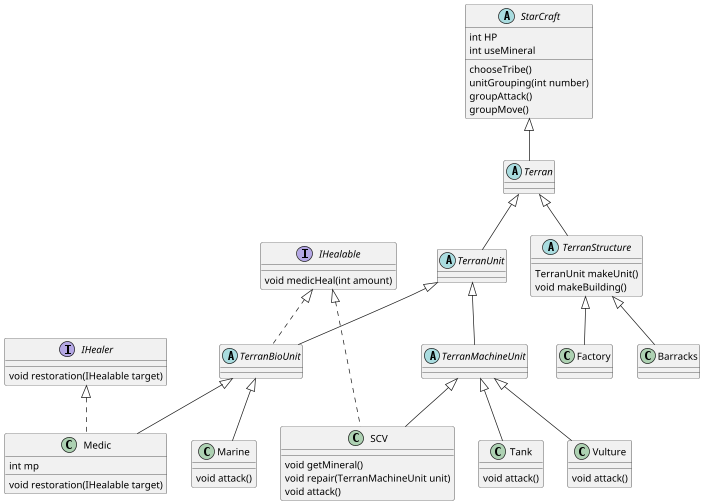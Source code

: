 @startuml
scale 0.7

abstract class Terran extends StarCraft {}

abstract class TerranUnit extends Terran {}

abstract class TerranStructure extends Terran {
    TerranUnit makeUnit()
    void makeBuilding()
}

abstract class TerranBioUnit extends TerranUnit implements IHealable {}

abstract class TerranMachineUnit extends TerranUnit {}

class Marine extends TerranBioUnit {
    void attack()
}

interface IHealer {
    void restoration(IHealable target)
}

class Medic extends TerranBioUnit implements IHealer {
    int mp
    void restoration(IHealable target)
}

class SCV extends TerranMachineUnit implements IHealable {
    void getMineral()
    void repair(TerranMachineUnit unit)
    void attack()

}

class Tank extends TerranMachineUnit {
    void attack()
}

class Vulture extends TerranMachineUnit {
    void attack()
}

class Barracks extends TerranStructure {}

class Factory extends TerranStructure {}

interface IHealable {
    void medicHeal(int amount)
}

abstract class StarCraft {
    int HP
    int useMineral
    chooseTribe()
    unitGrouping(int number)
    groupAttack()
    groupMove()
}

@enduml